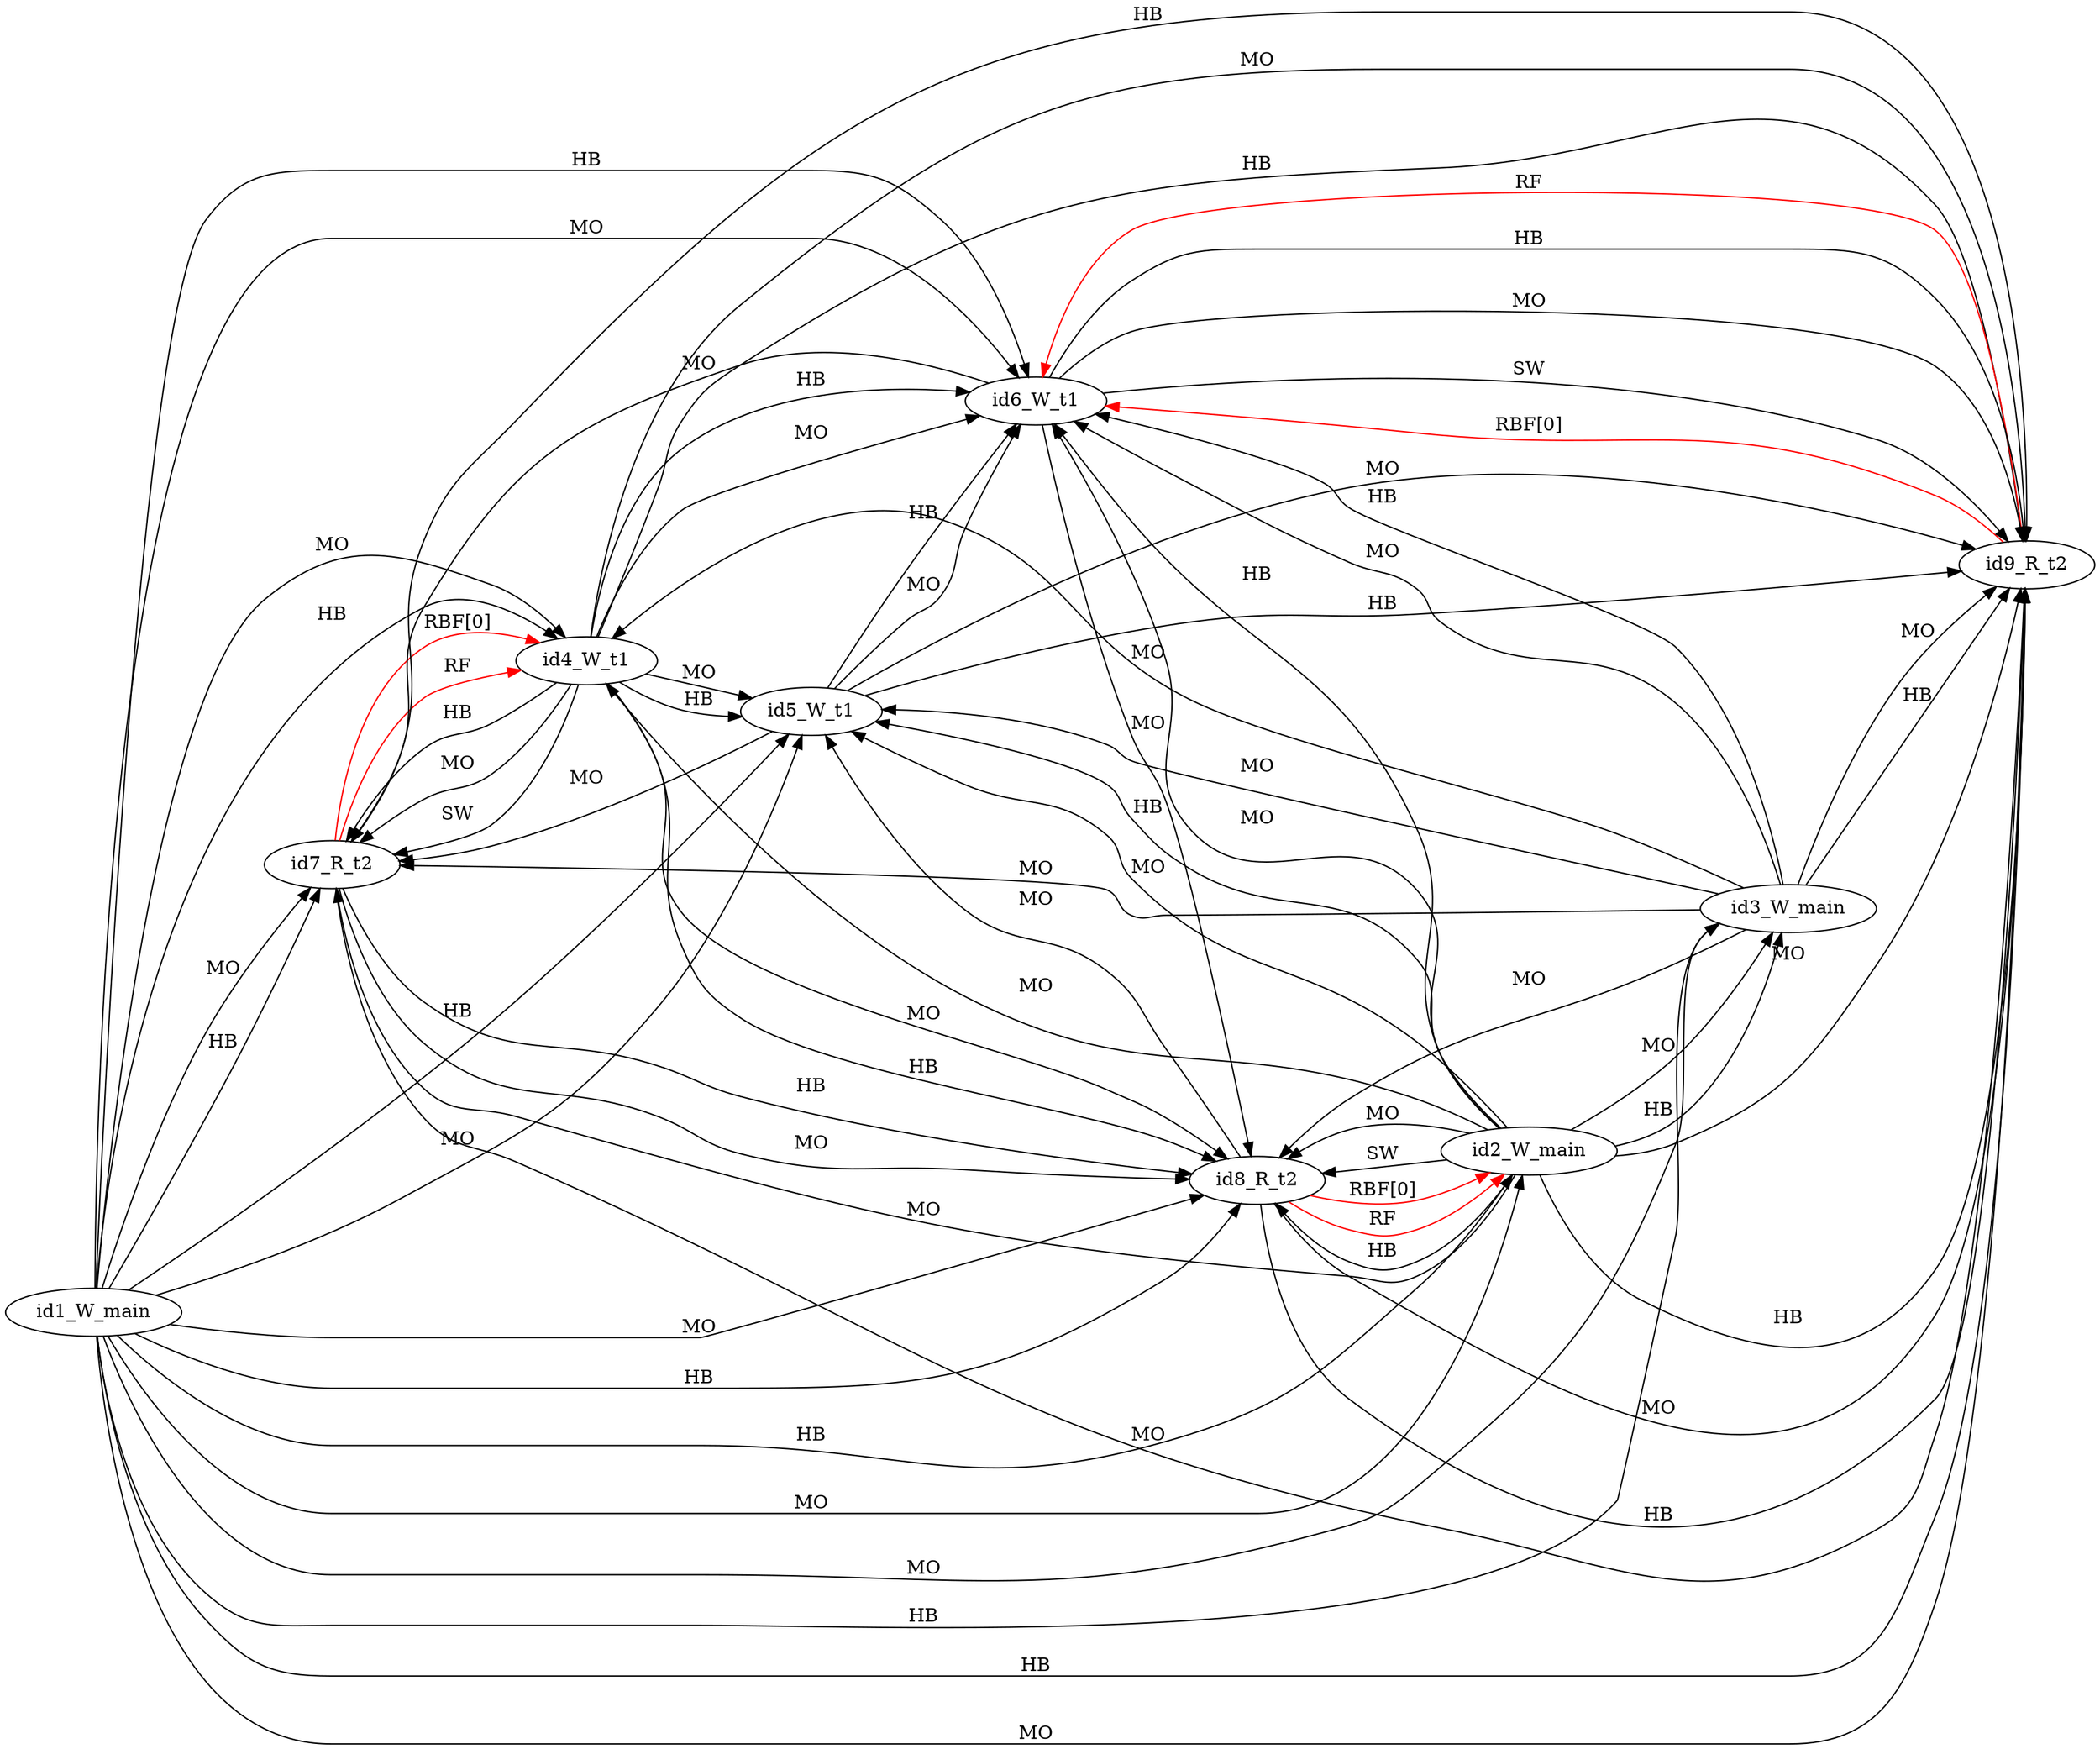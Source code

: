 digraph memory_model {
rankdir=LR;
id7_R_t2 -> id4_W_t1 [label = "RBF[0]", color="red"];
id8_R_t2 -> id2_W_main [label = "RBF[0]", color="red"];
id9_R_t2 -> id6_W_t1 [label = "RBF[0]", color="red"];
id7_R_t2 -> id4_W_t1 [label = "RF", color="red"];
id8_R_t2 -> id2_W_main [label = "RF", color="red"];
id9_R_t2 -> id6_W_t1 [label = "RF", color="red"];
id1_W_main -> id2_W_main [label = "HB", color="black"];
id1_W_main -> id3_W_main [label = "HB", color="black"];
id2_W_main -> id3_W_main [label = "HB", color="black"];
id4_W_t1 -> id5_W_t1 [label = "HB", color="black"];
id4_W_t1 -> id6_W_t1 [label = "HB", color="black"];
id5_W_t1 -> id6_W_t1 [label = "HB", color="black"];
id7_R_t2 -> id8_R_t2 [label = "HB", color="black"];
id7_R_t2 -> id9_R_t2 [label = "HB", color="black"];
id8_R_t2 -> id9_R_t2 [label = "HB", color="black"];
id1_W_main -> id4_W_t1 [label = "HB", color="black"];
id1_W_main -> id5_W_t1 [label = "HB", color="black"];
id1_W_main -> id6_W_t1 [label = "HB", color="black"];
id1_W_main -> id7_R_t2 [label = "HB", color="black"];
id1_W_main -> id8_R_t2 [label = "HB", color="black"];
id1_W_main -> id9_R_t2 [label = "HB", color="black"];
id2_W_main -> id5_W_t1 [label = "HB", color="black"];
id2_W_main -> id6_W_t1 [label = "HB", color="black"];
id2_W_main -> id8_R_t2 [label = "HB", color="black"];
id2_W_main -> id9_R_t2 [label = "HB", color="black"];
id3_W_main -> id6_W_t1 [label = "HB", color="black"];
id3_W_main -> id9_R_t2 [label = "HB", color="black"];
id4_W_t1 -> id7_R_t2 [label = "HB", color="black"];
id4_W_t1 -> id8_R_t2 [label = "HB", color="black"];
id4_W_t1 -> id9_R_t2 [label = "HB", color="black"];
id5_W_t1 -> id9_R_t2 [label = "HB", color="black"];
id6_W_t1 -> id9_R_t2 [label = "HB", color="black"];
id1_W_main -> id2_W_main [label = "MO", color="black"];
id1_W_main -> id3_W_main [label = "MO", color="black"];
id2_W_main -> id3_W_main [label = "MO", color="black"];
id4_W_t1 -> id5_W_t1 [label = "MO", color="black"];
id4_W_t1 -> id6_W_t1 [label = "MO", color="black"];
id5_W_t1 -> id6_W_t1 [label = "MO", color="black"];
id7_R_t2 -> id8_R_t2 [label = "MO", color="black"];
id7_R_t2 -> id9_R_t2 [label = "MO", color="black"];
id8_R_t2 -> id9_R_t2 [label = "MO", color="black"];
id1_W_main -> id4_W_t1 [label = "MO", color="black"];
id1_W_main -> id5_W_t1 [label = "MO", color="black"];
id1_W_main -> id6_W_t1 [label = "MO", color="black"];
id1_W_main -> id7_R_t2 [label = "MO", color="black"];
id1_W_main -> id8_R_t2 [label = "MO", color="black"];
id1_W_main -> id9_R_t2 [label = "MO", color="black"];
id2_W_main -> id4_W_t1 [label = "MO", color="black"];
id2_W_main -> id5_W_t1 [label = "MO", color="black"];
id2_W_main -> id6_W_t1 [label = "MO", color="black"];
id2_W_main -> id7_R_t2 [label = "MO", color="black"];
id2_W_main -> id8_R_t2 [label = "MO", color="black"];
id2_W_main -> id9_R_t2 [label = "MO", color="black"];
id3_W_main -> id4_W_t1 [label = "MO", color="black"];
id3_W_main -> id5_W_t1 [label = "MO", color="black"];
id3_W_main -> id6_W_t1 [label = "MO", color="black"];
id3_W_main -> id7_R_t2 [label = "MO", color="black"];
id3_W_main -> id8_R_t2 [label = "MO", color="black"];
id3_W_main -> id9_R_t2 [label = "MO", color="black"];
id4_W_t1 -> id7_R_t2 [label = "MO", color="black"];
id4_W_t1 -> id8_R_t2 [label = "MO", color="black"];
id4_W_t1 -> id9_R_t2 [label = "MO", color="black"];
id5_W_t1 -> id7_R_t2 [label = "MO", color="black"];
id5_W_t1 -> id9_R_t2 [label = "MO", color="black"];
id6_W_t1 -> id7_R_t2 [label = "MO", color="black"];
id6_W_t1 -> id8_R_t2 [label = "MO", color="black"];
id6_W_t1 -> id9_R_t2 [label = "MO", color="black"];
id8_R_t2 -> id5_W_t1 [label = "MO", color="black"];
id2_W_main -> id8_R_t2 [label = "SW", color="black"];
id4_W_t1 -> id7_R_t2 [label = "SW", color="black"];
id6_W_t1 -> id9_R_t2 [label = "SW", color="black"];
}